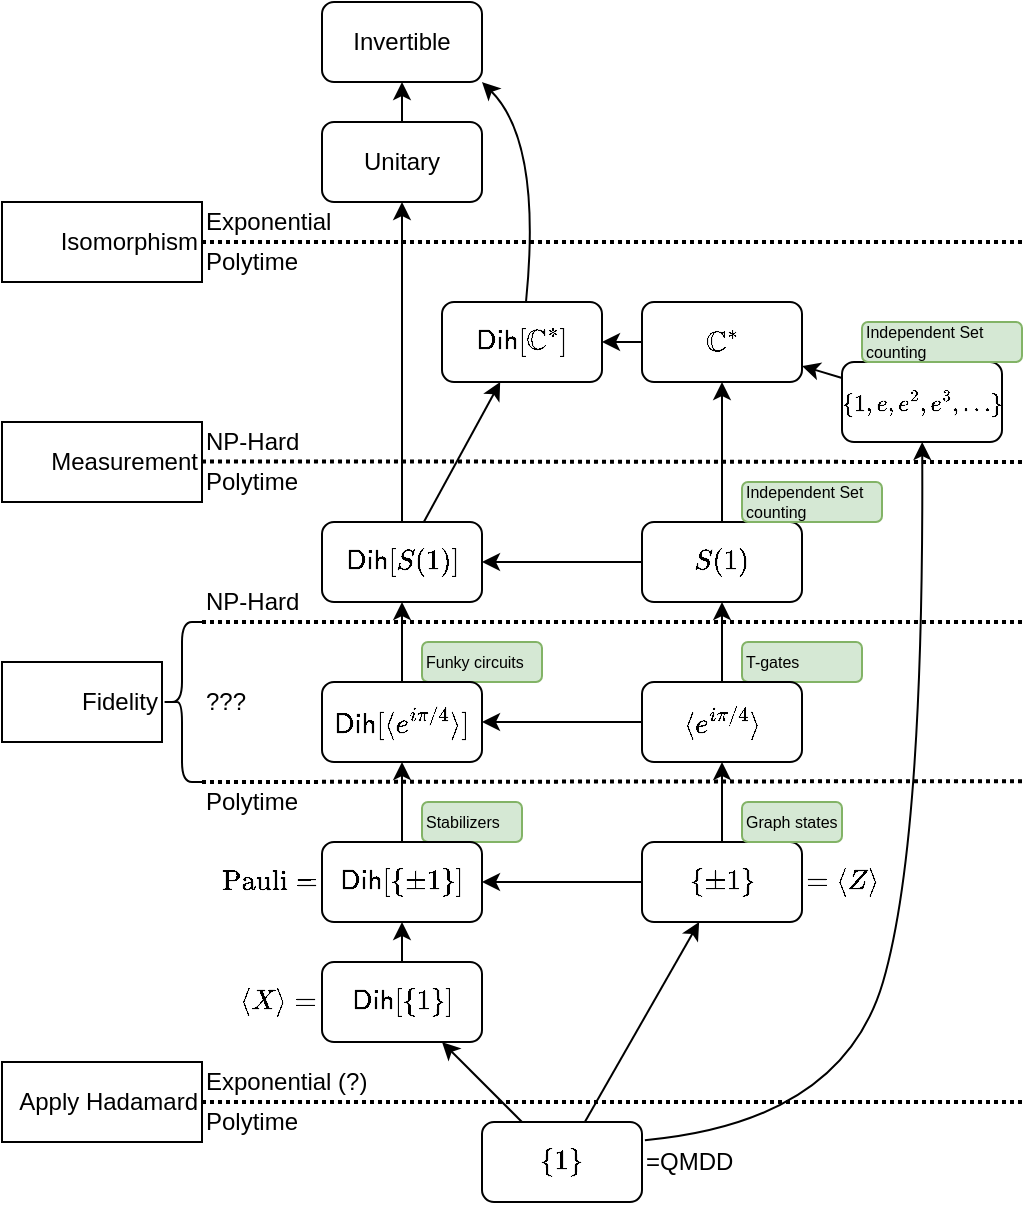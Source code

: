 <mxfile version="13.10.0" type="device"><diagram id="Iw20Px281i4-rlvUxuJ0" name="Page-1"><mxGraphModel dx="934" dy="569" grid="1" gridSize="10" guides="1" tooltips="1" connect="1" arrows="1" fold="1" page="1" pageScale="1" pageWidth="850" pageHeight="1100" math="1" shadow="0"><root><mxCell id="0"/><mxCell id="1" parent="0"/><mxCell id="S46hMga2F1U9NX8M_-WS-16" style="edgeStyle=none;rounded=0;orthogonalLoop=1;jettySize=auto;html=1;" parent="1" source="S46hMga2F1U9NX8M_-WS-2" target="S46hMga2F1U9NX8M_-WS-13" edge="1"><mxGeometry relative="1" as="geometry"/></mxCell><mxCell id="xofMAjnDC59zWSoDqKwV-4" style="edgeStyle=none;rounded=0;orthogonalLoop=1;jettySize=auto;html=1;" parent="1" source="S46hMga2F1U9NX8M_-WS-2" target="xofMAjnDC59zWSoDqKwV-2" edge="1"><mxGeometry relative="1" as="geometry"/></mxCell><mxCell id="S46hMga2F1U9NX8M_-WS-2" value="$$\{\pm 1\}$$" style="rounded=1;whiteSpace=wrap;html=1;" parent="1" vertex="1"><mxGeometry x="440" y="440" width="80" height="40" as="geometry"/></mxCell><mxCell id="S46hMga2F1U9NX8M_-WS-11" style="rounded=0;orthogonalLoop=1;jettySize=auto;html=1;" parent="1" source="S46hMga2F1U9NX8M_-WS-3" target="S46hMga2F1U9NX8M_-WS-2" edge="1"><mxGeometry relative="1" as="geometry"/></mxCell><mxCell id="S46hMga2F1U9NX8M_-WS-12" style="edgeStyle=none;rounded=0;orthogonalLoop=1;jettySize=auto;html=1;" parent="1" source="S46hMga2F1U9NX8M_-WS-3" target="S46hMga2F1U9NX8M_-WS-5" edge="1"><mxGeometry relative="1" as="geometry"/></mxCell><mxCell id="S46hMga2F1U9NX8M_-WS-21" style="edgeStyle=none;orthogonalLoop=1;jettySize=auto;html=1;curved=1;exitX=1.018;exitY=0.228;exitDx=0;exitDy=0;exitPerimeter=0;" parent="1" source="S46hMga2F1U9NX8M_-WS-3" target="S46hMga2F1U9NX8M_-WS-53" edge="1"><mxGeometry relative="1" as="geometry"><Array as="points"><mxPoint x="540" y="580"/><mxPoint x="581" y="440"/></Array></mxGeometry></mxCell><mxCell id="S46hMga2F1U9NX8M_-WS-3" value="$$\{1\}$$" style="rounded=1;whiteSpace=wrap;html=1;" parent="1" vertex="1"><mxGeometry x="360" y="580" width="80" height="40" as="geometry"/></mxCell><mxCell id="S46hMga2F1U9NX8M_-WS-4" value="=QMDD" style="text;html=1;strokeColor=none;fillColor=none;align=left;verticalAlign=middle;whiteSpace=wrap;rounded=0;" parent="1" vertex="1"><mxGeometry x="440" y="580" width="80" height="40" as="geometry"/></mxCell><mxCell id="S46hMga2F1U9NX8M_-WS-15" style="edgeStyle=none;rounded=0;orthogonalLoop=1;jettySize=auto;html=1;" parent="1" source="S46hMga2F1U9NX8M_-WS-5" target="S46hMga2F1U9NX8M_-WS-13" edge="1"><mxGeometry relative="1" as="geometry"/></mxCell><mxCell id="S46hMga2F1U9NX8M_-WS-5" value="$$\textsf{Dih}[\{1\}]$$" style="rounded=1;whiteSpace=wrap;html=1;" parent="1" vertex="1"><mxGeometry x="280" y="500" width="80" height="40" as="geometry"/></mxCell><mxCell id="S46hMga2F1U9NX8M_-WS-23" style="edgeStyle=none;curved=1;orthogonalLoop=1;jettySize=auto;html=1;" parent="1" source="S46hMga2F1U9NX8M_-WS-6" target="S46hMga2F1U9NX8M_-WS-22" edge="1"><mxGeometry relative="1" as="geometry"/></mxCell><mxCell id="S46hMga2F1U9NX8M_-WS-57" style="edgeStyle=none;curved=1;orthogonalLoop=1;jettySize=auto;html=1;fontSize=10;" parent="1" source="S46hMga2F1U9NX8M_-WS-6" target="S46hMga2F1U9NX8M_-WS-7" edge="1"><mxGeometry relative="1" as="geometry"/></mxCell><mxCell id="S46hMga2F1U9NX8M_-WS-6" value="$$S(1)$$" style="rounded=1;whiteSpace=wrap;html=1;" parent="1" vertex="1"><mxGeometry x="440" y="280" width="80" height="40" as="geometry"/></mxCell><mxCell id="S46hMga2F1U9NX8M_-WS-26" style="edgeStyle=none;curved=1;orthogonalLoop=1;jettySize=auto;html=1;" parent="1" source="S46hMga2F1U9NX8M_-WS-7" target="S46hMga2F1U9NX8M_-WS-24" edge="1"><mxGeometry relative="1" as="geometry"/></mxCell><mxCell id="V1aPCf-6X4_j_uxznk7v-1" style="rounded=0;orthogonalLoop=1;jettySize=auto;html=1;" parent="1" source="S46hMga2F1U9NX8M_-WS-7" target="S46hMga2F1U9NX8M_-WS-28" edge="1"><mxGeometry relative="1" as="geometry"/></mxCell><mxCell id="S46hMga2F1U9NX8M_-WS-7" value="$$\textsf{Dih}[S(1)]$$" style="rounded=1;whiteSpace=wrap;html=1;" parent="1" vertex="1"><mxGeometry x="280" y="280" width="80" height="40" as="geometry"/></mxCell><mxCell id="S46hMga2F1U9NX8M_-WS-9" value="$$=\langle Z\rangle$$" style="text;html=1;strokeColor=none;fillColor=none;align=left;verticalAlign=middle;whiteSpace=wrap;rounded=0;" parent="1" vertex="1"><mxGeometry x="520" y="440" width="80" height="40" as="geometry"/></mxCell><mxCell id="S46hMga2F1U9NX8M_-WS-10" value="$$\langle X\rangle=$$" style="text;html=1;strokeColor=none;fillColor=none;align=right;verticalAlign=middle;whiteSpace=wrap;rounded=0;" parent="1" vertex="1"><mxGeometry x="200" y="500" width="80" height="40" as="geometry"/></mxCell><mxCell id="S46hMga2F1U9NX8M_-WS-27" style="edgeStyle=none;curved=1;orthogonalLoop=1;jettySize=auto;html=1;" parent="1" source="S46hMga2F1U9NX8M_-WS-53" target="S46hMga2F1U9NX8M_-WS-22" edge="1"><mxGeometry relative="1" as="geometry"><mxPoint x="600" y="170" as="targetPoint"/></mxGeometry></mxCell><mxCell id="S46hMga2F1U9NX8M_-WS-25" style="edgeStyle=none;curved=1;orthogonalLoop=1;jettySize=auto;html=1;" parent="1" source="S46hMga2F1U9NX8M_-WS-22" target="S46hMga2F1U9NX8M_-WS-24" edge="1"><mxGeometry relative="1" as="geometry"/></mxCell><mxCell id="S46hMga2F1U9NX8M_-WS-22" value="$$\mathbb C^\ast$$" style="rounded=1;whiteSpace=wrap;html=1;" parent="1" vertex="1"><mxGeometry x="440" y="170" width="80" height="40" as="geometry"/></mxCell><mxCell id="S46hMga2F1U9NX8M_-WS-30" style="edgeStyle=none;curved=1;orthogonalLoop=1;jettySize=auto;html=1;entryX=1;entryY=1;entryDx=0;entryDy=0;" parent="1" source="S46hMga2F1U9NX8M_-WS-24" target="S46hMga2F1U9NX8M_-WS-29" edge="1"><mxGeometry relative="1" as="geometry"><Array as="points"><mxPoint x="390" y="90"/></Array></mxGeometry></mxCell><mxCell id="S46hMga2F1U9NX8M_-WS-24" value="$$\textsf{Dih}[\mathbb C^\ast]$$" style="rounded=1;whiteSpace=wrap;html=1;" parent="1" vertex="1"><mxGeometry x="340" y="170" width="80" height="40" as="geometry"/></mxCell><mxCell id="S46hMga2F1U9NX8M_-WS-31" style="edgeStyle=none;curved=1;orthogonalLoop=1;jettySize=auto;html=1;" parent="1" source="S46hMga2F1U9NX8M_-WS-28" target="S46hMga2F1U9NX8M_-WS-29" edge="1"><mxGeometry relative="1" as="geometry"/></mxCell><mxCell id="S46hMga2F1U9NX8M_-WS-28" value="Unitary" style="rounded=1;whiteSpace=wrap;html=1;" parent="1" vertex="1"><mxGeometry x="280" y="80" width="80" height="40" as="geometry"/></mxCell><mxCell id="S46hMga2F1U9NX8M_-WS-29" value="Invertible" style="rounded=1;whiteSpace=wrap;html=1;" parent="1" vertex="1"><mxGeometry x="280" y="20" width="80" height="40" as="geometry"/></mxCell><mxCell id="S46hMga2F1U9NX8M_-WS-32" value="" style="endArrow=none;html=1;strokeWidth=2;dashed=1;dashPattern=1 1;" parent="1" edge="1"><mxGeometry width="50" height="50" relative="1" as="geometry"><mxPoint x="220" y="249.71" as="sourcePoint"/><mxPoint x="630" y="250" as="targetPoint"/></mxGeometry></mxCell><mxCell id="S46hMga2F1U9NX8M_-WS-36" value="Measurement" style="text;html=1;fillColor=none;align=right;verticalAlign=middle;whiteSpace=wrap;rounded=0;labelBorderColor=none;strokeColor=#000000;" parent="1" vertex="1"><mxGeometry x="120" y="230" width="100" height="40" as="geometry"/></mxCell><mxCell id="S46hMga2F1U9NX8M_-WS-39" value="Fidelity" style="text;html=1;fillColor=none;align=right;verticalAlign=middle;whiteSpace=wrap;rounded=0;strokeColor=#000000;" parent="1" vertex="1"><mxGeometry x="120" y="350" width="80" height="40" as="geometry"/></mxCell><mxCell id="S46hMga2F1U9NX8M_-WS-40" value="Polytime" style="text;html=1;strokeColor=none;fillColor=none;align=left;verticalAlign=middle;whiteSpace=wrap;rounded=0;" parent="1" vertex="1"><mxGeometry x="220" y="250" width="100" height="20" as="geometry"/></mxCell><mxCell id="S46hMga2F1U9NX8M_-WS-41" value="NP-Hard" style="text;html=1;strokeColor=none;fillColor=none;align=left;verticalAlign=middle;whiteSpace=wrap;rounded=0;" parent="1" vertex="1"><mxGeometry x="220" y="230" width="100" height="20" as="geometry"/></mxCell><mxCell id="S46hMga2F1U9NX8M_-WS-42" value="Polytime" style="text;html=1;strokeColor=none;fillColor=none;align=left;verticalAlign=middle;whiteSpace=wrap;rounded=0;" parent="1" vertex="1"><mxGeometry x="220" y="410" width="70" height="20" as="geometry"/></mxCell><mxCell id="S46hMga2F1U9NX8M_-WS-43" value="NP-Hard" style="text;html=1;strokeColor=none;fillColor=none;align=left;verticalAlign=middle;whiteSpace=wrap;rounded=0;" parent="1" vertex="1"><mxGeometry x="220" y="310" width="100" height="20" as="geometry"/></mxCell><mxCell id="S46hMga2F1U9NX8M_-WS-46" value="Graph states" style="rounded=1;whiteSpace=wrap;html=1;strokeColor=#82b366;align=left;fontSize=8;fillColor=#d5e8d4;" parent="1" vertex="1"><mxGeometry x="490" y="420" width="50" height="20" as="geometry"/></mxCell><mxCell id="S46hMga2F1U9NX8M_-WS-47" value="Stabilizers" style="rounded=1;whiteSpace=wrap;html=1;strokeColor=#82b366;align=left;fontSize=8;fillColor=#d5e8d4;" parent="1" vertex="1"><mxGeometry x="330" y="420" width="50" height="20" as="geometry"/></mxCell><mxCell id="S46hMga2F1U9NX8M_-WS-48" value="Funky circuits" style="rounded=1;whiteSpace=wrap;html=1;strokeColor=#82b366;align=left;fontSize=8;fillColor=#d5e8d4;" parent="1" vertex="1"><mxGeometry x="330" y="340" width="60" height="20" as="geometry"/></mxCell><mxCell id="S46hMga2F1U9NX8M_-WS-49" value="" style="endArrow=none;html=1;strokeWidth=2;dashed=1;dashPattern=1 1;" parent="1" edge="1"><mxGeometry width="50" height="50" relative="1" as="geometry"><mxPoint x="220" y="570" as="sourcePoint"/><mxPoint x="630" y="570" as="targetPoint"/></mxGeometry></mxCell><mxCell id="S46hMga2F1U9NX8M_-WS-50" value="Apply Hadamard" style="text;html=1;fillColor=none;align=right;verticalAlign=middle;whiteSpace=wrap;rounded=0;strokeColor=#000000;" parent="1" vertex="1"><mxGeometry x="120" y="550" width="100" height="40" as="geometry"/></mxCell><mxCell id="S46hMga2F1U9NX8M_-WS-51" value="Polytime" style="text;html=1;strokeColor=none;fillColor=none;align=left;verticalAlign=middle;whiteSpace=wrap;rounded=0;" parent="1" vertex="1"><mxGeometry x="220" y="570" width="100" height="20" as="geometry"/></mxCell><mxCell id="S46hMga2F1U9NX8M_-WS-52" value="Exponential (?)" style="text;html=1;strokeColor=none;fillColor=none;align=left;verticalAlign=middle;whiteSpace=wrap;rounded=0;" parent="1" vertex="1"><mxGeometry x="220" y="550" width="90" height="20" as="geometry"/></mxCell><mxCell id="S46hMga2F1U9NX8M_-WS-53" value="$$\{1,e,e^2,e^3,\ldots\}$$" style="rounded=1;whiteSpace=wrap;html=1;fontSize=10;" parent="1" vertex="1"><mxGeometry x="540" y="200" width="80" height="40" as="geometry"/></mxCell><mxCell id="S46hMga2F1U9NX8M_-WS-58" value="T-gates" style="rounded=1;whiteSpace=wrap;html=1;strokeColor=#82b366;align=left;fontSize=8;fillColor=#d5e8d4;" parent="1" vertex="1"><mxGeometry x="490" y="340" width="60" height="20" as="geometry"/></mxCell><mxCell id="xofMAjnDC59zWSoDqKwV-6" style="edgeStyle=none;rounded=0;orthogonalLoop=1;jettySize=auto;html=1;" parent="1" source="xofMAjnDC59zWSoDqKwV-1" target="S46hMga2F1U9NX8M_-WS-7" edge="1"><mxGeometry relative="1" as="geometry"/></mxCell><mxCell id="xofMAjnDC59zWSoDqKwV-1" value="$$\textsf{Dih}[\langle e^{i\pi/4}\rangle]$$" style="rounded=1;whiteSpace=wrap;html=1;" parent="1" vertex="1"><mxGeometry x="280" y="360" width="80" height="40" as="geometry"/></mxCell><mxCell id="xofMAjnDC59zWSoDqKwV-5" style="edgeStyle=none;rounded=0;orthogonalLoop=1;jettySize=auto;html=1;" parent="1" source="xofMAjnDC59zWSoDqKwV-2" target="S46hMga2F1U9NX8M_-WS-6" edge="1"><mxGeometry relative="1" as="geometry"/></mxCell><mxCell id="PBDAz3-kG1Ar3yt3pSP--4" style="edgeStyle=orthogonalEdgeStyle;rounded=0;orthogonalLoop=1;jettySize=auto;html=1;" parent="1" source="xofMAjnDC59zWSoDqKwV-2" target="xofMAjnDC59zWSoDqKwV-1" edge="1"><mxGeometry relative="1" as="geometry"/></mxCell><mxCell id="xofMAjnDC59zWSoDqKwV-2" value="$$\langle e^{i\pi/4}\rangle$$" style="rounded=1;whiteSpace=wrap;html=1;" parent="1" vertex="1"><mxGeometry x="440" y="360" width="80" height="40" as="geometry"/></mxCell><mxCell id="xofMAjnDC59zWSoDqKwV-3" style="rounded=0;orthogonalLoop=1;jettySize=auto;html=1;" parent="1" source="S46hMga2F1U9NX8M_-WS-13" target="xofMAjnDC59zWSoDqKwV-1" edge="1"><mxGeometry relative="1" as="geometry"/></mxCell><mxCell id="xofMAjnDC59zWSoDqKwV-7" value="" style="endArrow=none;html=1;strokeWidth=2;dashed=1;dashPattern=1 1;" parent="1" edge="1"><mxGeometry width="50" height="50" relative="1" as="geometry"><mxPoint x="220" y="330" as="sourcePoint"/><mxPoint x="630" y="330" as="targetPoint"/></mxGeometry></mxCell><mxCell id="xofMAjnDC59zWSoDqKwV-8" value="" style="endArrow=none;html=1;strokeWidth=2;dashed=1;dashPattern=1 1;" parent="1" edge="1"><mxGeometry width="50" height="50" relative="1" as="geometry"><mxPoint x="220" y="410" as="sourcePoint"/><mxPoint x="630" y="409.57" as="targetPoint"/></mxGeometry></mxCell><mxCell id="xofMAjnDC59zWSoDqKwV-9" value="???" style="text;html=1;strokeColor=none;fillColor=none;align=left;verticalAlign=middle;whiteSpace=wrap;rounded=0;" parent="1" vertex="1"><mxGeometry x="220" y="360" width="100" height="20" as="geometry"/></mxCell><mxCell id="xofMAjnDC59zWSoDqKwV-11" value="" style="shape=curlyBracket;whiteSpace=wrap;html=1;rounded=1;" parent="1" vertex="1"><mxGeometry x="200" y="330" width="20" height="80" as="geometry"/></mxCell><mxCell id="xofMAjnDC59zWSoDqKwV-12" value="Independent Set counting" style="rounded=1;whiteSpace=wrap;html=1;strokeColor=#82b366;align=left;fontSize=8;fillColor=#d5e8d4;" parent="1" vertex="1"><mxGeometry x="490" y="260" width="70" height="20" as="geometry"/></mxCell><mxCell id="S46hMga2F1U9NX8M_-WS-13" value="$$\textsf{Dih}[\{\pm 1\}]$$" style="rounded=1;whiteSpace=wrap;html=1;" parent="1" vertex="1"><mxGeometry x="280" y="440" width="80" height="40" as="geometry"/></mxCell><mxCell id="S46hMga2F1U9NX8M_-WS-14" value="$$\text{Pauli}=$$" style="text;html=1;strokeColor=none;fillColor=none;align=right;verticalAlign=middle;whiteSpace=wrap;rounded=0;" parent="1" vertex="1"><mxGeometry x="200" y="440" width="80" height="40" as="geometry"/></mxCell><mxCell id="c7yrftLgLQ_nuWA5KWJU-1" value="Independent Set counting" style="rounded=1;whiteSpace=wrap;html=1;strokeColor=#82b366;align=left;fontSize=8;fillColor=#d5e8d4;" vertex="1" parent="1"><mxGeometry x="550" y="180" width="80" height="20" as="geometry"/></mxCell><mxCell id="S46hMga2F1U9NX8M_-WS-34" value="" style="endArrow=none;html=1;strokeWidth=2;dashed=1;dashPattern=1 1;" parent="1" edge="1"><mxGeometry x="120" y="120" width="50" height="50" as="geometry"><mxPoint x="220" y="140" as="sourcePoint"/><mxPoint x="630" y="140" as="targetPoint"/></mxGeometry></mxCell><mxCell id="S46hMga2F1U9NX8M_-WS-38" value="Isomorphism" style="text;html=1;fillColor=none;align=right;verticalAlign=middle;whiteSpace=wrap;rounded=0;strokeColor=#000000;" parent="1" vertex="1"><mxGeometry x="120" y="120" width="100" height="40" as="geometry"/></mxCell><mxCell id="S46hMga2F1U9NX8M_-WS-44" value="Polytime" style="text;html=1;strokeColor=none;fillColor=none;align=left;verticalAlign=middle;whiteSpace=wrap;rounded=0;" parent="1" vertex="1"><mxGeometry x="220" y="140" width="80" height="20" as="geometry"/></mxCell><mxCell id="S46hMga2F1U9NX8M_-WS-45" value="Exponential" style="text;html=1;strokeColor=none;fillColor=none;align=left;verticalAlign=middle;whiteSpace=wrap;rounded=0;" parent="1" vertex="1"><mxGeometry x="220" y="120" width="80" height="20" as="geometry"/></mxCell></root></mxGraphModel></diagram></mxfile>